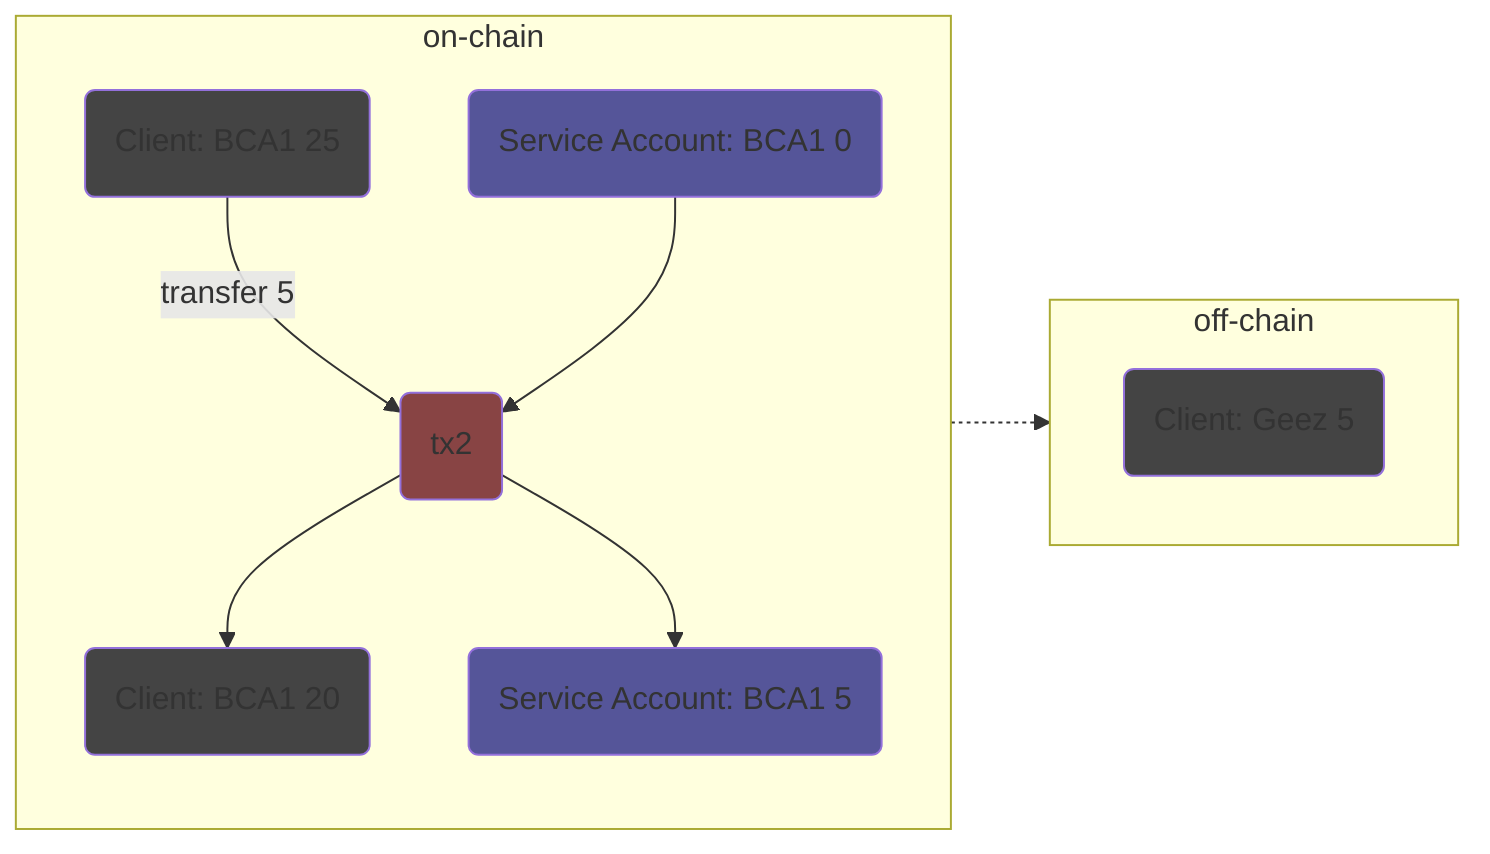graph LR

    style tx2 fill:#844
    style Client0 fill:#444
    style Client1 fill:#444
    style Client2 fill:#444
    style ServiceAccount0 fill:#559
    style ServiceAccount1 fill:#559

    subgraph on-chain
    %% tx2 - client reserves tokens for service charge
    tx2("tx2")
    %% inputs
    Client0("Client: BCA1 25") -->|"transfer 5"| tx2
    ServiceAccount0("Service Account: BCA1 0") --> tx2

    %% outputs
    tx2 --> Client1("Client: BCA1 20")
    tx2 --> ServiceAccount1("Service Account: BCA1 5")
    end
    subgraph off-chain
    direction LR
    Client2("Client: Geez 5")
    end

    on-chain -.-> off-chain